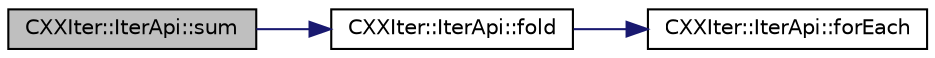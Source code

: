 digraph "CXXIter::IterApi::sum"
{
 // INTERACTIVE_SVG=YES
 // LATEX_PDF_SIZE
  bgcolor="transparent";
  edge [fontname="Helvetica",fontsize="10",labelfontname="Helvetica",labelfontsize="10"];
  node [fontname="Helvetica",fontsize="10",shape=record];
  rankdir="LR";
  Node1 [label="CXXIter::IterApi::sum",height=0.2,width=0.4,color="black", fillcolor="grey75", style="filled", fontcolor="black",tooltip="Consumer that calculates the sum of all elements from this iterator."];
  Node1 -> Node2 [color="midnightblue",fontsize="10",style="solid",fontname="Helvetica"];
  Node2 [label="CXXIter::IterApi::fold",height=0.2,width=0.4,color="black",URL="$classCXXIter_1_1IterApi.html#a16bc04471483e7ce71726036befa551e",tooltip="Consumer that executes the given foldFn for each item in this iterator, to apply to a working value,..."];
  Node2 -> Node3 [color="midnightblue",fontsize="10",style="solid",fontname="Helvetica"];
  Node3 [label="CXXIter::IterApi::forEach",height=0.2,width=0.4,color="black",URL="$classCXXIter_1_1IterApi.html#aad1cbb262290264fc2e12d80492ad066",tooltip="Consumer that calls the given function useFn for each of the elements in this iterator."];
}
